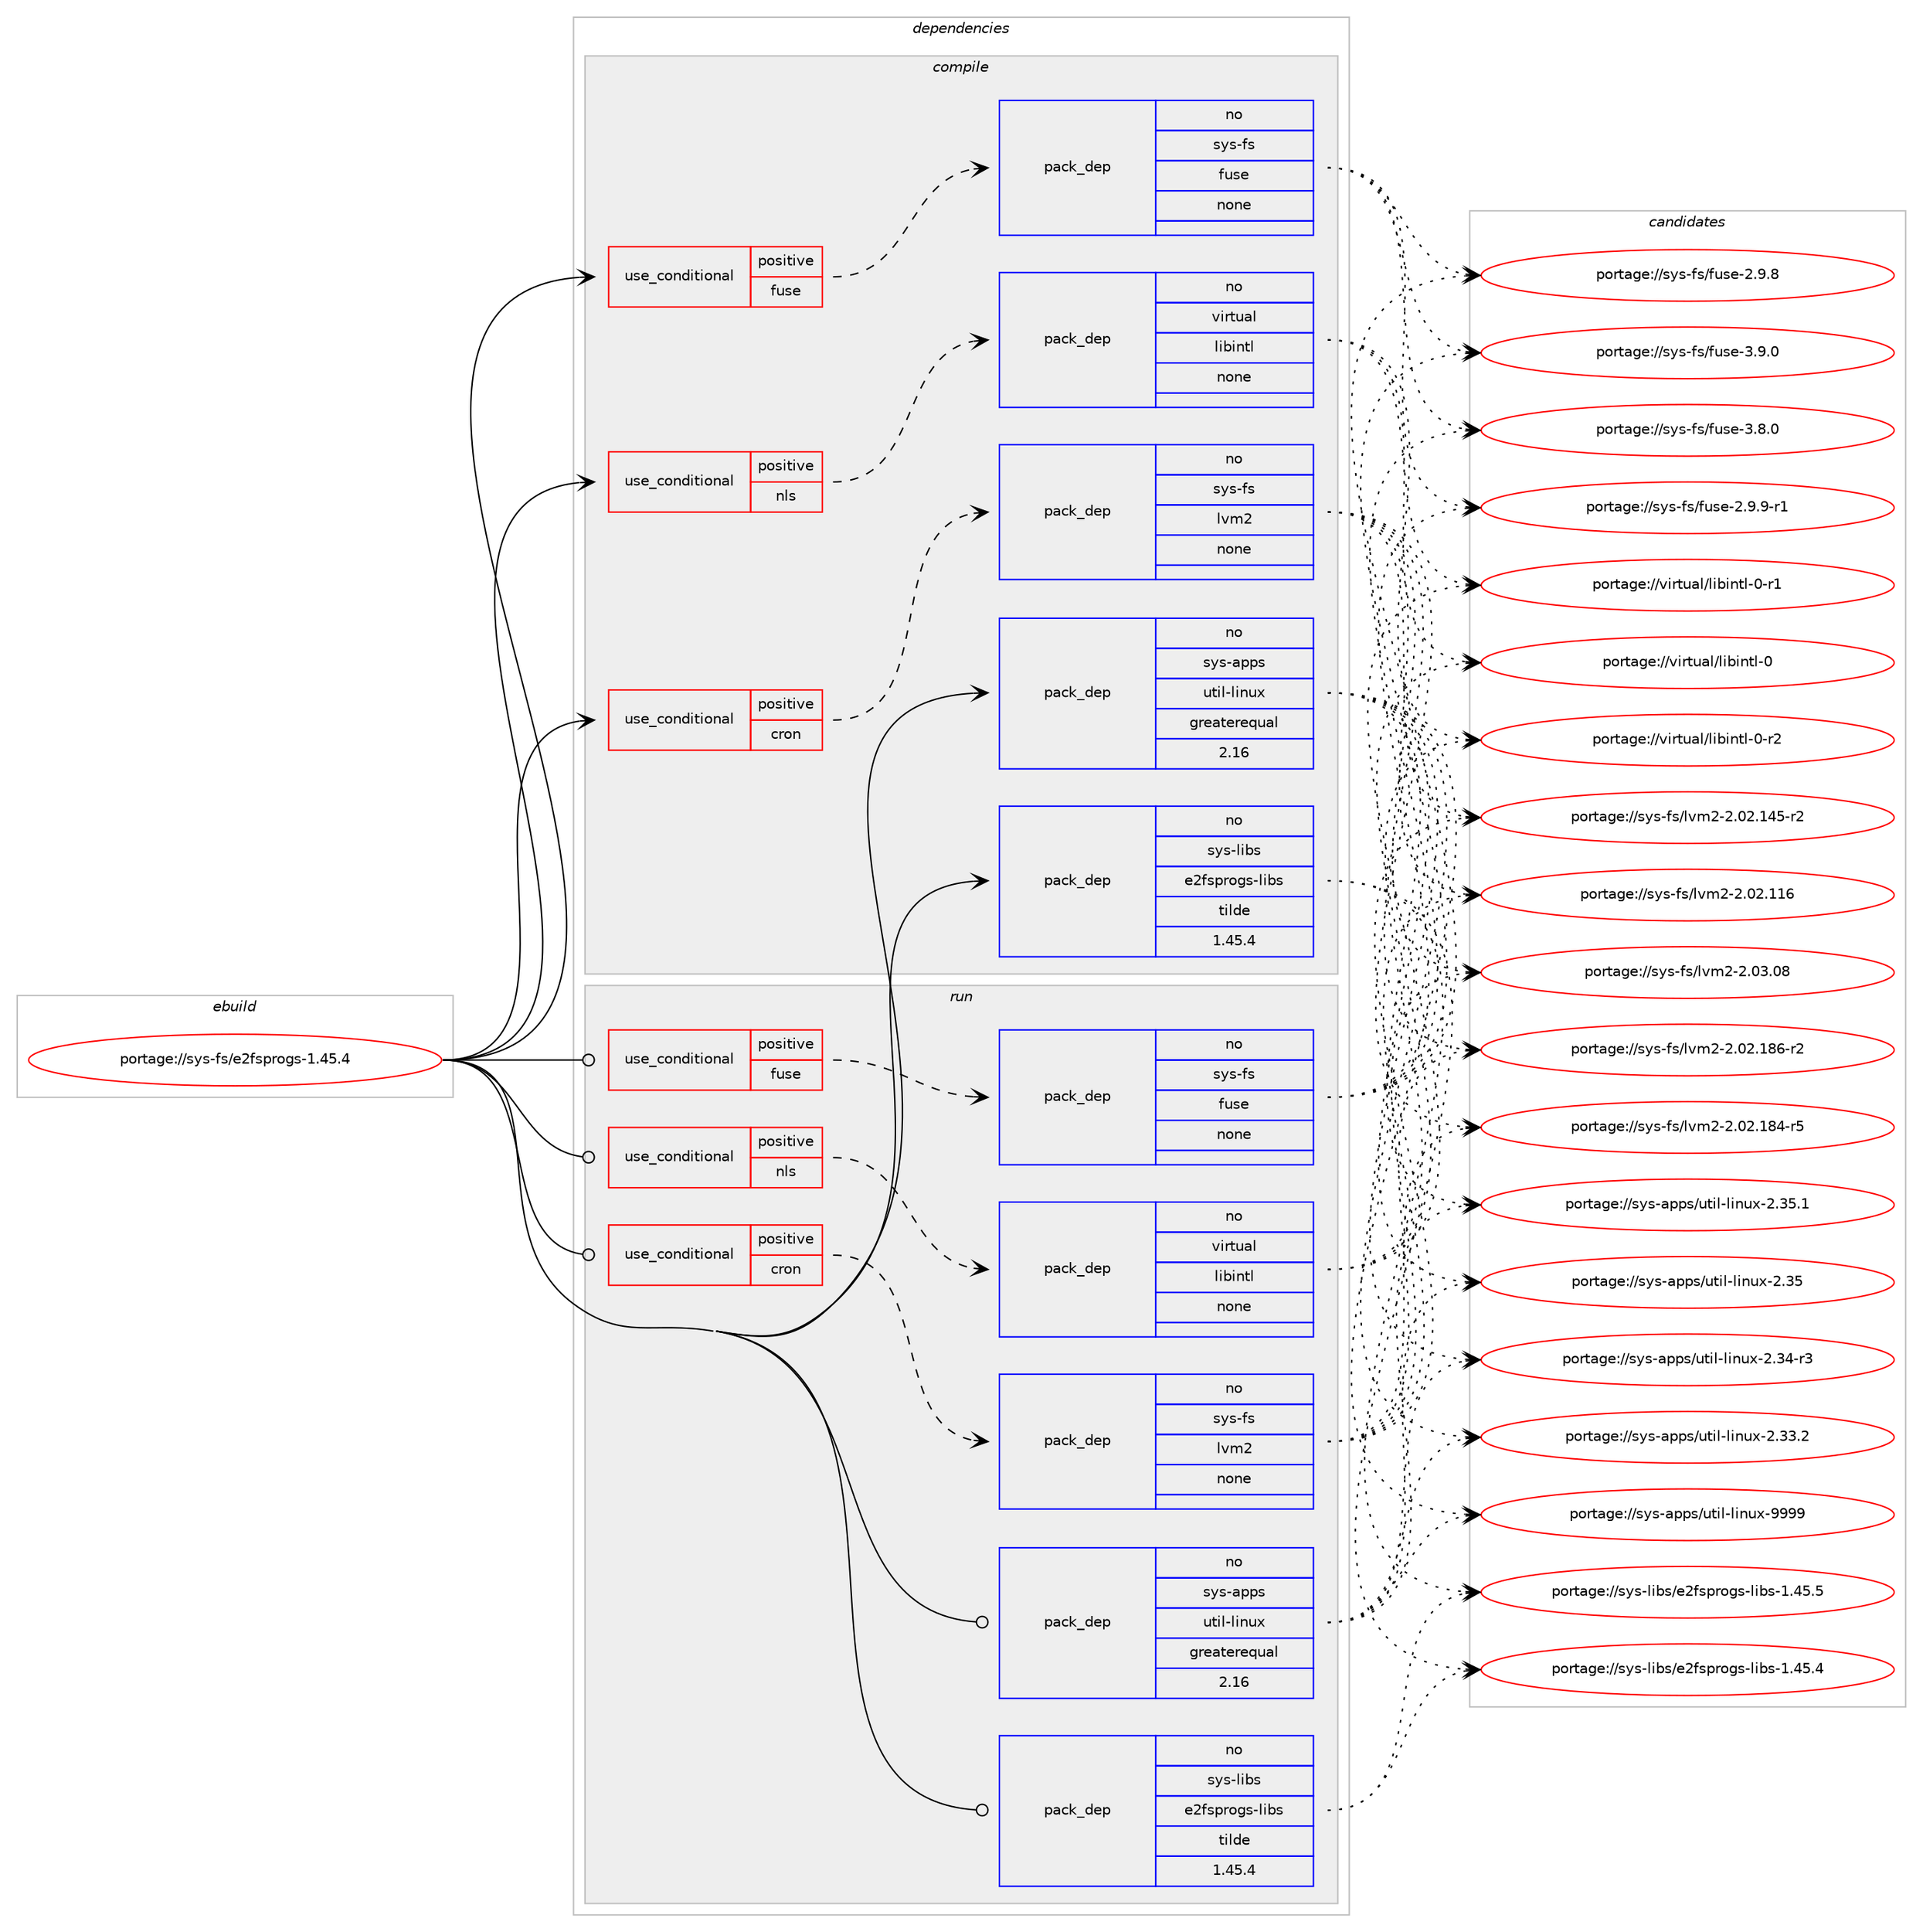 digraph prolog {

# *************
# Graph options
# *************

newrank=true;
concentrate=true;
compound=true;
graph [rankdir=LR,fontname=Helvetica,fontsize=10,ranksep=1.5];#, ranksep=2.5, nodesep=0.2];
edge  [arrowhead=vee];
node  [fontname=Helvetica,fontsize=10];

# **********
# The ebuild
# **********

subgraph cluster_leftcol {
color=gray;
rank=same;
label=<<i>ebuild</i>>;
id [label="portage://sys-fs/e2fsprogs-1.45.4", color=red, width=4, href="../sys-fs/e2fsprogs-1.45.4.svg"];
}

# ****************
# The dependencies
# ****************

subgraph cluster_midcol {
color=gray;
label=<<i>dependencies</i>>;
subgraph cluster_compile {
fillcolor="#eeeeee";
style=filled;
label=<<i>compile</i>>;
subgraph cond3997 {
dependency24633 [label=<<TABLE BORDER="0" CELLBORDER="1" CELLSPACING="0" CELLPADDING="4"><TR><TD ROWSPAN="3" CELLPADDING="10">use_conditional</TD></TR><TR><TD>positive</TD></TR><TR><TD>cron</TD></TR></TABLE>>, shape=none, color=red];
subgraph pack20003 {
dependency24634 [label=<<TABLE BORDER="0" CELLBORDER="1" CELLSPACING="0" CELLPADDING="4" WIDTH="220"><TR><TD ROWSPAN="6" CELLPADDING="30">pack_dep</TD></TR><TR><TD WIDTH="110">no</TD></TR><TR><TD>sys-fs</TD></TR><TR><TD>lvm2</TD></TR><TR><TD>none</TD></TR><TR><TD></TD></TR></TABLE>>, shape=none, color=blue];
}
dependency24633:e -> dependency24634:w [weight=20,style="dashed",arrowhead="vee"];
}
id:e -> dependency24633:w [weight=20,style="solid",arrowhead="vee"];
subgraph cond3998 {
dependency24635 [label=<<TABLE BORDER="0" CELLBORDER="1" CELLSPACING="0" CELLPADDING="4"><TR><TD ROWSPAN="3" CELLPADDING="10">use_conditional</TD></TR><TR><TD>positive</TD></TR><TR><TD>fuse</TD></TR></TABLE>>, shape=none, color=red];
subgraph pack20004 {
dependency24636 [label=<<TABLE BORDER="0" CELLBORDER="1" CELLSPACING="0" CELLPADDING="4" WIDTH="220"><TR><TD ROWSPAN="6" CELLPADDING="30">pack_dep</TD></TR><TR><TD WIDTH="110">no</TD></TR><TR><TD>sys-fs</TD></TR><TR><TD>fuse</TD></TR><TR><TD>none</TD></TR><TR><TD></TD></TR></TABLE>>, shape=none, color=blue];
}
dependency24635:e -> dependency24636:w [weight=20,style="dashed",arrowhead="vee"];
}
id:e -> dependency24635:w [weight=20,style="solid",arrowhead="vee"];
subgraph cond3999 {
dependency24637 [label=<<TABLE BORDER="0" CELLBORDER="1" CELLSPACING="0" CELLPADDING="4"><TR><TD ROWSPAN="3" CELLPADDING="10">use_conditional</TD></TR><TR><TD>positive</TD></TR><TR><TD>nls</TD></TR></TABLE>>, shape=none, color=red];
subgraph pack20005 {
dependency24638 [label=<<TABLE BORDER="0" CELLBORDER="1" CELLSPACING="0" CELLPADDING="4" WIDTH="220"><TR><TD ROWSPAN="6" CELLPADDING="30">pack_dep</TD></TR><TR><TD WIDTH="110">no</TD></TR><TR><TD>virtual</TD></TR><TR><TD>libintl</TD></TR><TR><TD>none</TD></TR><TR><TD></TD></TR></TABLE>>, shape=none, color=blue];
}
dependency24637:e -> dependency24638:w [weight=20,style="dashed",arrowhead="vee"];
}
id:e -> dependency24637:w [weight=20,style="solid",arrowhead="vee"];
subgraph pack20006 {
dependency24639 [label=<<TABLE BORDER="0" CELLBORDER="1" CELLSPACING="0" CELLPADDING="4" WIDTH="220"><TR><TD ROWSPAN="6" CELLPADDING="30">pack_dep</TD></TR><TR><TD WIDTH="110">no</TD></TR><TR><TD>sys-apps</TD></TR><TR><TD>util-linux</TD></TR><TR><TD>greaterequal</TD></TR><TR><TD>2.16</TD></TR></TABLE>>, shape=none, color=blue];
}
id:e -> dependency24639:w [weight=20,style="solid",arrowhead="vee"];
subgraph pack20007 {
dependency24640 [label=<<TABLE BORDER="0" CELLBORDER="1" CELLSPACING="0" CELLPADDING="4" WIDTH="220"><TR><TD ROWSPAN="6" CELLPADDING="30">pack_dep</TD></TR><TR><TD WIDTH="110">no</TD></TR><TR><TD>sys-libs</TD></TR><TR><TD>e2fsprogs-libs</TD></TR><TR><TD>tilde</TD></TR><TR><TD>1.45.4</TD></TR></TABLE>>, shape=none, color=blue];
}
id:e -> dependency24640:w [weight=20,style="solid",arrowhead="vee"];
}
subgraph cluster_compileandrun {
fillcolor="#eeeeee";
style=filled;
label=<<i>compile and run</i>>;
}
subgraph cluster_run {
fillcolor="#eeeeee";
style=filled;
label=<<i>run</i>>;
subgraph cond4000 {
dependency24641 [label=<<TABLE BORDER="0" CELLBORDER="1" CELLSPACING="0" CELLPADDING="4"><TR><TD ROWSPAN="3" CELLPADDING="10">use_conditional</TD></TR><TR><TD>positive</TD></TR><TR><TD>cron</TD></TR></TABLE>>, shape=none, color=red];
subgraph pack20008 {
dependency24642 [label=<<TABLE BORDER="0" CELLBORDER="1" CELLSPACING="0" CELLPADDING="4" WIDTH="220"><TR><TD ROWSPAN="6" CELLPADDING="30">pack_dep</TD></TR><TR><TD WIDTH="110">no</TD></TR><TR><TD>sys-fs</TD></TR><TR><TD>lvm2</TD></TR><TR><TD>none</TD></TR><TR><TD></TD></TR></TABLE>>, shape=none, color=blue];
}
dependency24641:e -> dependency24642:w [weight=20,style="dashed",arrowhead="vee"];
}
id:e -> dependency24641:w [weight=20,style="solid",arrowhead="odot"];
subgraph cond4001 {
dependency24643 [label=<<TABLE BORDER="0" CELLBORDER="1" CELLSPACING="0" CELLPADDING="4"><TR><TD ROWSPAN="3" CELLPADDING="10">use_conditional</TD></TR><TR><TD>positive</TD></TR><TR><TD>fuse</TD></TR></TABLE>>, shape=none, color=red];
subgraph pack20009 {
dependency24644 [label=<<TABLE BORDER="0" CELLBORDER="1" CELLSPACING="0" CELLPADDING="4" WIDTH="220"><TR><TD ROWSPAN="6" CELLPADDING="30">pack_dep</TD></TR><TR><TD WIDTH="110">no</TD></TR><TR><TD>sys-fs</TD></TR><TR><TD>fuse</TD></TR><TR><TD>none</TD></TR><TR><TD></TD></TR></TABLE>>, shape=none, color=blue];
}
dependency24643:e -> dependency24644:w [weight=20,style="dashed",arrowhead="vee"];
}
id:e -> dependency24643:w [weight=20,style="solid",arrowhead="odot"];
subgraph cond4002 {
dependency24645 [label=<<TABLE BORDER="0" CELLBORDER="1" CELLSPACING="0" CELLPADDING="4"><TR><TD ROWSPAN="3" CELLPADDING="10">use_conditional</TD></TR><TR><TD>positive</TD></TR><TR><TD>nls</TD></TR></TABLE>>, shape=none, color=red];
subgraph pack20010 {
dependency24646 [label=<<TABLE BORDER="0" CELLBORDER="1" CELLSPACING="0" CELLPADDING="4" WIDTH="220"><TR><TD ROWSPAN="6" CELLPADDING="30">pack_dep</TD></TR><TR><TD WIDTH="110">no</TD></TR><TR><TD>virtual</TD></TR><TR><TD>libintl</TD></TR><TR><TD>none</TD></TR><TR><TD></TD></TR></TABLE>>, shape=none, color=blue];
}
dependency24645:e -> dependency24646:w [weight=20,style="dashed",arrowhead="vee"];
}
id:e -> dependency24645:w [weight=20,style="solid",arrowhead="odot"];
subgraph pack20011 {
dependency24647 [label=<<TABLE BORDER="0" CELLBORDER="1" CELLSPACING="0" CELLPADDING="4" WIDTH="220"><TR><TD ROWSPAN="6" CELLPADDING="30">pack_dep</TD></TR><TR><TD WIDTH="110">no</TD></TR><TR><TD>sys-apps</TD></TR><TR><TD>util-linux</TD></TR><TR><TD>greaterequal</TD></TR><TR><TD>2.16</TD></TR></TABLE>>, shape=none, color=blue];
}
id:e -> dependency24647:w [weight=20,style="solid",arrowhead="odot"];
subgraph pack20012 {
dependency24648 [label=<<TABLE BORDER="0" CELLBORDER="1" CELLSPACING="0" CELLPADDING="4" WIDTH="220"><TR><TD ROWSPAN="6" CELLPADDING="30">pack_dep</TD></TR><TR><TD WIDTH="110">no</TD></TR><TR><TD>sys-libs</TD></TR><TR><TD>e2fsprogs-libs</TD></TR><TR><TD>tilde</TD></TR><TR><TD>1.45.4</TD></TR></TABLE>>, shape=none, color=blue];
}
id:e -> dependency24648:w [weight=20,style="solid",arrowhead="odot"];
}
}

# **************
# The candidates
# **************

subgraph cluster_choices {
rank=same;
color=gray;
label=<<i>candidates</i>>;

subgraph choice20003 {
color=black;
nodesep=1;
choice1151211154510211547108118109504550464851464856 [label="portage://sys-fs/lvm2-2.03.08", color=red, width=4,href="../sys-fs/lvm2-2.03.08.svg"];
choice1151211154510211547108118109504550464850464956544511450 [label="portage://sys-fs/lvm2-2.02.186-r2", color=red, width=4,href="../sys-fs/lvm2-2.02.186-r2.svg"];
choice1151211154510211547108118109504550464850464956524511453 [label="portage://sys-fs/lvm2-2.02.184-r5", color=red, width=4,href="../sys-fs/lvm2-2.02.184-r5.svg"];
choice1151211154510211547108118109504550464850464952534511450 [label="portage://sys-fs/lvm2-2.02.145-r2", color=red, width=4,href="../sys-fs/lvm2-2.02.145-r2.svg"];
choice115121115451021154710811810950455046485046494954 [label="portage://sys-fs/lvm2-2.02.116", color=red, width=4,href="../sys-fs/lvm2-2.02.116.svg"];
dependency24634:e -> choice1151211154510211547108118109504550464851464856:w [style=dotted,weight="100"];
dependency24634:e -> choice1151211154510211547108118109504550464850464956544511450:w [style=dotted,weight="100"];
dependency24634:e -> choice1151211154510211547108118109504550464850464956524511453:w [style=dotted,weight="100"];
dependency24634:e -> choice1151211154510211547108118109504550464850464952534511450:w [style=dotted,weight="100"];
dependency24634:e -> choice115121115451021154710811810950455046485046494954:w [style=dotted,weight="100"];
}
subgraph choice20004 {
color=black;
nodesep=1;
choice1151211154510211547102117115101455146574648 [label="portage://sys-fs/fuse-3.9.0", color=red, width=4,href="../sys-fs/fuse-3.9.0.svg"];
choice1151211154510211547102117115101455146564648 [label="portage://sys-fs/fuse-3.8.0", color=red, width=4,href="../sys-fs/fuse-3.8.0.svg"];
choice11512111545102115471021171151014550465746574511449 [label="portage://sys-fs/fuse-2.9.9-r1", color=red, width=4,href="../sys-fs/fuse-2.9.9-r1.svg"];
choice1151211154510211547102117115101455046574656 [label="portage://sys-fs/fuse-2.9.8", color=red, width=4,href="../sys-fs/fuse-2.9.8.svg"];
dependency24636:e -> choice1151211154510211547102117115101455146574648:w [style=dotted,weight="100"];
dependency24636:e -> choice1151211154510211547102117115101455146564648:w [style=dotted,weight="100"];
dependency24636:e -> choice11512111545102115471021171151014550465746574511449:w [style=dotted,weight="100"];
dependency24636:e -> choice1151211154510211547102117115101455046574656:w [style=dotted,weight="100"];
}
subgraph choice20005 {
color=black;
nodesep=1;
choice11810511411611797108471081059810511011610845484511450 [label="portage://virtual/libintl-0-r2", color=red, width=4,href="../virtual/libintl-0-r2.svg"];
choice11810511411611797108471081059810511011610845484511449 [label="portage://virtual/libintl-0-r1", color=red, width=4,href="../virtual/libintl-0-r1.svg"];
choice1181051141161179710847108105981051101161084548 [label="portage://virtual/libintl-0", color=red, width=4,href="../virtual/libintl-0.svg"];
dependency24638:e -> choice11810511411611797108471081059810511011610845484511450:w [style=dotted,weight="100"];
dependency24638:e -> choice11810511411611797108471081059810511011610845484511449:w [style=dotted,weight="100"];
dependency24638:e -> choice1181051141161179710847108105981051101161084548:w [style=dotted,weight="100"];
}
subgraph choice20006 {
color=black;
nodesep=1;
choice115121115459711211211547117116105108451081051101171204557575757 [label="portage://sys-apps/util-linux-9999", color=red, width=4,href="../sys-apps/util-linux-9999.svg"];
choice1151211154597112112115471171161051084510810511011712045504651534649 [label="portage://sys-apps/util-linux-2.35.1", color=red, width=4,href="../sys-apps/util-linux-2.35.1.svg"];
choice115121115459711211211547117116105108451081051101171204550465153 [label="portage://sys-apps/util-linux-2.35", color=red, width=4,href="../sys-apps/util-linux-2.35.svg"];
choice1151211154597112112115471171161051084510810511011712045504651524511451 [label="portage://sys-apps/util-linux-2.34-r3", color=red, width=4,href="../sys-apps/util-linux-2.34-r3.svg"];
choice1151211154597112112115471171161051084510810511011712045504651514650 [label="portage://sys-apps/util-linux-2.33.2", color=red, width=4,href="../sys-apps/util-linux-2.33.2.svg"];
dependency24639:e -> choice115121115459711211211547117116105108451081051101171204557575757:w [style=dotted,weight="100"];
dependency24639:e -> choice1151211154597112112115471171161051084510810511011712045504651534649:w [style=dotted,weight="100"];
dependency24639:e -> choice115121115459711211211547117116105108451081051101171204550465153:w [style=dotted,weight="100"];
dependency24639:e -> choice1151211154597112112115471171161051084510810511011712045504651524511451:w [style=dotted,weight="100"];
dependency24639:e -> choice1151211154597112112115471171161051084510810511011712045504651514650:w [style=dotted,weight="100"];
}
subgraph choice20007 {
color=black;
nodesep=1;
choice11512111545108105981154710150102115112114111103115451081059811545494652534653 [label="portage://sys-libs/e2fsprogs-libs-1.45.5", color=red, width=4,href="../sys-libs/e2fsprogs-libs-1.45.5.svg"];
choice11512111545108105981154710150102115112114111103115451081059811545494652534652 [label="portage://sys-libs/e2fsprogs-libs-1.45.4", color=red, width=4,href="../sys-libs/e2fsprogs-libs-1.45.4.svg"];
dependency24640:e -> choice11512111545108105981154710150102115112114111103115451081059811545494652534653:w [style=dotted,weight="100"];
dependency24640:e -> choice11512111545108105981154710150102115112114111103115451081059811545494652534652:w [style=dotted,weight="100"];
}
subgraph choice20008 {
color=black;
nodesep=1;
choice1151211154510211547108118109504550464851464856 [label="portage://sys-fs/lvm2-2.03.08", color=red, width=4,href="../sys-fs/lvm2-2.03.08.svg"];
choice1151211154510211547108118109504550464850464956544511450 [label="portage://sys-fs/lvm2-2.02.186-r2", color=red, width=4,href="../sys-fs/lvm2-2.02.186-r2.svg"];
choice1151211154510211547108118109504550464850464956524511453 [label="portage://sys-fs/lvm2-2.02.184-r5", color=red, width=4,href="../sys-fs/lvm2-2.02.184-r5.svg"];
choice1151211154510211547108118109504550464850464952534511450 [label="portage://sys-fs/lvm2-2.02.145-r2", color=red, width=4,href="../sys-fs/lvm2-2.02.145-r2.svg"];
choice115121115451021154710811810950455046485046494954 [label="portage://sys-fs/lvm2-2.02.116", color=red, width=4,href="../sys-fs/lvm2-2.02.116.svg"];
dependency24642:e -> choice1151211154510211547108118109504550464851464856:w [style=dotted,weight="100"];
dependency24642:e -> choice1151211154510211547108118109504550464850464956544511450:w [style=dotted,weight="100"];
dependency24642:e -> choice1151211154510211547108118109504550464850464956524511453:w [style=dotted,weight="100"];
dependency24642:e -> choice1151211154510211547108118109504550464850464952534511450:w [style=dotted,weight="100"];
dependency24642:e -> choice115121115451021154710811810950455046485046494954:w [style=dotted,weight="100"];
}
subgraph choice20009 {
color=black;
nodesep=1;
choice1151211154510211547102117115101455146574648 [label="portage://sys-fs/fuse-3.9.0", color=red, width=4,href="../sys-fs/fuse-3.9.0.svg"];
choice1151211154510211547102117115101455146564648 [label="portage://sys-fs/fuse-3.8.0", color=red, width=4,href="../sys-fs/fuse-3.8.0.svg"];
choice11512111545102115471021171151014550465746574511449 [label="portage://sys-fs/fuse-2.9.9-r1", color=red, width=4,href="../sys-fs/fuse-2.9.9-r1.svg"];
choice1151211154510211547102117115101455046574656 [label="portage://sys-fs/fuse-2.9.8", color=red, width=4,href="../sys-fs/fuse-2.9.8.svg"];
dependency24644:e -> choice1151211154510211547102117115101455146574648:w [style=dotted,weight="100"];
dependency24644:e -> choice1151211154510211547102117115101455146564648:w [style=dotted,weight="100"];
dependency24644:e -> choice11512111545102115471021171151014550465746574511449:w [style=dotted,weight="100"];
dependency24644:e -> choice1151211154510211547102117115101455046574656:w [style=dotted,weight="100"];
}
subgraph choice20010 {
color=black;
nodesep=1;
choice11810511411611797108471081059810511011610845484511450 [label="portage://virtual/libintl-0-r2", color=red, width=4,href="../virtual/libintl-0-r2.svg"];
choice11810511411611797108471081059810511011610845484511449 [label="portage://virtual/libintl-0-r1", color=red, width=4,href="../virtual/libintl-0-r1.svg"];
choice1181051141161179710847108105981051101161084548 [label="portage://virtual/libintl-0", color=red, width=4,href="../virtual/libintl-0.svg"];
dependency24646:e -> choice11810511411611797108471081059810511011610845484511450:w [style=dotted,weight="100"];
dependency24646:e -> choice11810511411611797108471081059810511011610845484511449:w [style=dotted,weight="100"];
dependency24646:e -> choice1181051141161179710847108105981051101161084548:w [style=dotted,weight="100"];
}
subgraph choice20011 {
color=black;
nodesep=1;
choice115121115459711211211547117116105108451081051101171204557575757 [label="portage://sys-apps/util-linux-9999", color=red, width=4,href="../sys-apps/util-linux-9999.svg"];
choice1151211154597112112115471171161051084510810511011712045504651534649 [label="portage://sys-apps/util-linux-2.35.1", color=red, width=4,href="../sys-apps/util-linux-2.35.1.svg"];
choice115121115459711211211547117116105108451081051101171204550465153 [label="portage://sys-apps/util-linux-2.35", color=red, width=4,href="../sys-apps/util-linux-2.35.svg"];
choice1151211154597112112115471171161051084510810511011712045504651524511451 [label="portage://sys-apps/util-linux-2.34-r3", color=red, width=4,href="../sys-apps/util-linux-2.34-r3.svg"];
choice1151211154597112112115471171161051084510810511011712045504651514650 [label="portage://sys-apps/util-linux-2.33.2", color=red, width=4,href="../sys-apps/util-linux-2.33.2.svg"];
dependency24647:e -> choice115121115459711211211547117116105108451081051101171204557575757:w [style=dotted,weight="100"];
dependency24647:e -> choice1151211154597112112115471171161051084510810511011712045504651534649:w [style=dotted,weight="100"];
dependency24647:e -> choice115121115459711211211547117116105108451081051101171204550465153:w [style=dotted,weight="100"];
dependency24647:e -> choice1151211154597112112115471171161051084510810511011712045504651524511451:w [style=dotted,weight="100"];
dependency24647:e -> choice1151211154597112112115471171161051084510810511011712045504651514650:w [style=dotted,weight="100"];
}
subgraph choice20012 {
color=black;
nodesep=1;
choice11512111545108105981154710150102115112114111103115451081059811545494652534653 [label="portage://sys-libs/e2fsprogs-libs-1.45.5", color=red, width=4,href="../sys-libs/e2fsprogs-libs-1.45.5.svg"];
choice11512111545108105981154710150102115112114111103115451081059811545494652534652 [label="portage://sys-libs/e2fsprogs-libs-1.45.4", color=red, width=4,href="../sys-libs/e2fsprogs-libs-1.45.4.svg"];
dependency24648:e -> choice11512111545108105981154710150102115112114111103115451081059811545494652534653:w [style=dotted,weight="100"];
dependency24648:e -> choice11512111545108105981154710150102115112114111103115451081059811545494652534652:w [style=dotted,weight="100"];
}
}

}
